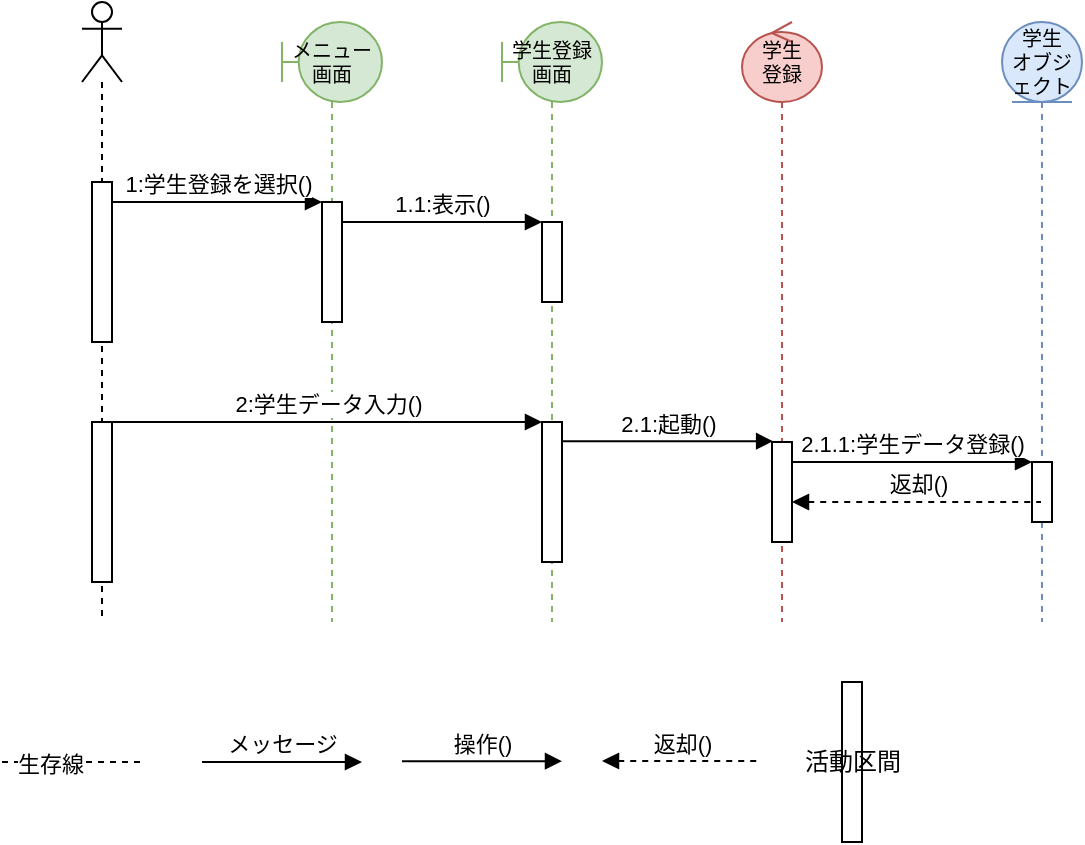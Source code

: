 <mxfile version="28.1.2">
  <diagram name="ページ1" id="quGximEWfZg9a1hPmJAD">
    <mxGraphModel dx="786" dy="516" grid="1" gridSize="10" guides="1" tooltips="1" connect="1" arrows="1" fold="1" page="1" pageScale="1" pageWidth="1600" pageHeight="1200" math="0" shadow="0">
      <root>
        <mxCell id="0" />
        <mxCell id="1" parent="0" />
        <mxCell id="Y9guWLenTlW0gcbhfQmO-1" value="" style="shape=umlLifeline;perimeter=lifelinePerimeter;whiteSpace=wrap;html=1;container=1;dropTarget=0;collapsible=0;recursiveResize=0;outlineConnect=0;portConstraint=eastwest;newEdgeStyle={&quot;curved&quot;:0,&quot;rounded&quot;:0};participant=umlActor;" parent="1" vertex="1">
          <mxGeometry x="110" y="130" width="20" height="310" as="geometry" />
        </mxCell>
        <mxCell id="Y9guWLenTlW0gcbhfQmO-9" value="" style="html=1;points=[[0,0,0,0,5],[0,1,0,0,-5],[1,0,0,0,5],[1,1,0,0,-5]];perimeter=orthogonalPerimeter;outlineConnect=0;targetShapes=umlLifeline;portConstraint=eastwest;newEdgeStyle={&quot;curved&quot;:0,&quot;rounded&quot;:0};" parent="Y9guWLenTlW0gcbhfQmO-1" vertex="1">
          <mxGeometry x="5" y="90" width="10" height="80" as="geometry" />
        </mxCell>
        <mxCell id="Y9guWLenTlW0gcbhfQmO-12" value="" style="html=1;points=[[0,0,0,0,5],[0,1,0,0,-5],[1,0,0,0,5],[1,1,0,0,-5]];perimeter=orthogonalPerimeter;outlineConnect=0;targetShapes=umlLifeline;portConstraint=eastwest;newEdgeStyle={&quot;curved&quot;:0,&quot;rounded&quot;:0};" parent="Y9guWLenTlW0gcbhfQmO-1" vertex="1">
          <mxGeometry x="5" y="210" width="10" height="80" as="geometry" />
        </mxCell>
        <mxCell id="Y9guWLenTlW0gcbhfQmO-3" value="メニュー画面" style="shape=umlLifeline;perimeter=lifelinePerimeter;whiteSpace=wrap;html=1;container=1;dropTarget=0;collapsible=0;recursiveResize=0;outlineConnect=0;portConstraint=eastwest;newEdgeStyle={&quot;curved&quot;:0,&quot;rounded&quot;:0};participant=umlBoundary;fontSize=10;align=center;verticalAlign=middle;fillColor=#d5e8d4;strokeColor=#82b366;" parent="1" vertex="1">
          <mxGeometry x="210" y="140" width="50" height="300" as="geometry" />
        </mxCell>
        <mxCell id="Y9guWLenTlW0gcbhfQmO-10" value="" style="html=1;points=[[0,0,0,0,5],[0,1,0,0,-5],[1,0,0,0,5],[1,1,0,0,-5]];perimeter=orthogonalPerimeter;outlineConnect=0;targetShapes=umlLifeline;portConstraint=eastwest;newEdgeStyle={&quot;curved&quot;:0,&quot;rounded&quot;:0};" parent="Y9guWLenTlW0gcbhfQmO-3" vertex="1">
          <mxGeometry x="20" y="90" width="10" height="60" as="geometry" />
        </mxCell>
        <mxCell id="Y9guWLenTlW0gcbhfQmO-5" value="学生登録画面" style="shape=umlLifeline;perimeter=lifelinePerimeter;whiteSpace=wrap;html=1;container=1;dropTarget=0;collapsible=0;recursiveResize=0;outlineConnect=0;portConstraint=eastwest;newEdgeStyle={&quot;curved&quot;:0,&quot;rounded&quot;:0};participant=umlBoundary;fontSize=10;align=center;verticalAlign=middle;fillColor=#d5e8d4;strokeColor=#82b366;" parent="1" vertex="1">
          <mxGeometry x="320" y="140" width="50" height="300" as="geometry" />
        </mxCell>
        <mxCell id="Y9guWLenTlW0gcbhfQmO-11" value="" style="html=1;points=[[0,0,0,0,5],[0,1,0,0,-5],[1,0,0,0,5],[1,1,0,0,-5]];perimeter=orthogonalPerimeter;outlineConnect=0;targetShapes=umlLifeline;portConstraint=eastwest;newEdgeStyle={&quot;curved&quot;:0,&quot;rounded&quot;:0};" parent="Y9guWLenTlW0gcbhfQmO-5" vertex="1">
          <mxGeometry x="20" y="100" width="10" height="40" as="geometry" />
        </mxCell>
        <mxCell id="Y9guWLenTlW0gcbhfQmO-13" value="" style="html=1;points=[[0,0,0,0,5],[0,1,0,0,-5],[1,0,0,0,5],[1,1,0,0,-5]];perimeter=orthogonalPerimeter;outlineConnect=0;targetShapes=umlLifeline;portConstraint=eastwest;newEdgeStyle={&quot;curved&quot;:0,&quot;rounded&quot;:0};" parent="Y9guWLenTlW0gcbhfQmO-5" vertex="1">
          <mxGeometry x="20" y="200" width="10" height="70" as="geometry" />
        </mxCell>
        <mxCell id="Y9guWLenTlW0gcbhfQmO-6" value="学生&lt;div&gt;&lt;span style=&quot;background-color: transparent; color: light-dark(rgb(0, 0, 0), rgb(255, 255, 255));&quot;&gt;登録&lt;/span&gt;&lt;/div&gt;" style="shape=umlLifeline;perimeter=lifelinePerimeter;whiteSpace=wrap;html=1;container=1;dropTarget=0;collapsible=0;recursiveResize=0;outlineConnect=0;portConstraint=eastwest;newEdgeStyle={&quot;curved&quot;:0,&quot;rounded&quot;:0};participant=umlControl;fontSize=10;fillColor=#f8cecc;strokeColor=#b85450;" parent="1" vertex="1">
          <mxGeometry x="440" y="140" width="40" height="300" as="geometry" />
        </mxCell>
        <mxCell id="Y9guWLenTlW0gcbhfQmO-15" value="" style="html=1;points=[[0,0,0,0,5],[0,1,0,0,-5],[1,0,0,0,5],[1,1,0,0,-5]];perimeter=orthogonalPerimeter;outlineConnect=0;targetShapes=umlLifeline;portConstraint=eastwest;newEdgeStyle={&quot;curved&quot;:0,&quot;rounded&quot;:0};" parent="Y9guWLenTlW0gcbhfQmO-6" vertex="1">
          <mxGeometry x="15" y="210" width="10" height="50" as="geometry" />
        </mxCell>
        <mxCell id="Y9guWLenTlW0gcbhfQmO-8" value="学生&lt;br&gt;オブジェクト" style="shape=umlLifeline;perimeter=lifelinePerimeter;whiteSpace=wrap;html=1;container=1;dropTarget=0;collapsible=0;recursiveResize=0;outlineConnect=0;portConstraint=eastwest;newEdgeStyle={&quot;curved&quot;:0,&quot;rounded&quot;:0};participant=umlEntity;fontSize=10;fillColor=#dae8fc;strokeColor=#6c8ebf;" parent="1" vertex="1">
          <mxGeometry x="570" y="140" width="40" height="300" as="geometry" />
        </mxCell>
        <mxCell id="Y9guWLenTlW0gcbhfQmO-14" value="" style="html=1;points=[[0,0,0,0,5],[0,1,0,0,-5],[1,0,0,0,5],[1,1,0,0,-5]];perimeter=orthogonalPerimeter;outlineConnect=0;targetShapes=umlLifeline;portConstraint=eastwest;newEdgeStyle={&quot;curved&quot;:0,&quot;rounded&quot;:0};" parent="Y9guWLenTlW0gcbhfQmO-8" vertex="1">
          <mxGeometry x="15" y="220" width="10" height="30" as="geometry" />
        </mxCell>
        <mxCell id="Y9guWLenTlW0gcbhfQmO-16" value="1:学生登録を選択()" style="html=1;verticalAlign=bottom;endArrow=block;curved=0;rounded=0;" parent="1" edge="1">
          <mxGeometry width="80" relative="1" as="geometry">
            <mxPoint x="125" y="230" as="sourcePoint" />
            <mxPoint x="230" y="230" as="targetPoint" />
          </mxGeometry>
        </mxCell>
        <mxCell id="Y9guWLenTlW0gcbhfQmO-17" value="1.1:表示()" style="html=1;verticalAlign=bottom;endArrow=block;curved=0;rounded=0;" parent="1" edge="1">
          <mxGeometry width="80" relative="1" as="geometry">
            <mxPoint x="240" y="240" as="sourcePoint" />
            <mxPoint x="340" y="240" as="targetPoint" />
          </mxGeometry>
        </mxCell>
        <mxCell id="Y9guWLenTlW0gcbhfQmO-18" value="2:学生データ入力()" style="html=1;verticalAlign=bottom;endArrow=block;curved=0;rounded=0;entryX=0;entryY=0;entryDx=0;entryDy=5;entryPerimeter=0;" parent="1" edge="1">
          <mxGeometry width="80" relative="1" as="geometry">
            <mxPoint x="125" y="340" as="sourcePoint" />
            <mxPoint x="340" y="340" as="targetPoint" />
          </mxGeometry>
        </mxCell>
        <mxCell id="Y9guWLenTlW0gcbhfQmO-19" value="2.1:起動()" style="html=1;verticalAlign=bottom;endArrow=block;curved=0;rounded=0;entryX=0.056;entryY=-0.008;entryDx=0;entryDy=0;entryPerimeter=0;" parent="1" source="Y9guWLenTlW0gcbhfQmO-13" target="Y9guWLenTlW0gcbhfQmO-15" edge="1">
          <mxGeometry width="80" relative="1" as="geometry">
            <mxPoint x="370" y="350" as="sourcePoint" />
            <mxPoint x="420" y="350" as="targetPoint" />
          </mxGeometry>
        </mxCell>
        <mxCell id="Y9guWLenTlW0gcbhfQmO-21" value="2.1.1:学生データ登録()" style="html=1;verticalAlign=bottom;endArrow=block;curved=0;rounded=0;" parent="1" edge="1">
          <mxGeometry width="80" relative="1" as="geometry">
            <mxPoint x="465" y="360" as="sourcePoint" />
            <mxPoint x="585" y="360" as="targetPoint" />
          </mxGeometry>
        </mxCell>
        <mxCell id="Y9guWLenTlW0gcbhfQmO-22" value="" style="endArrow=none;dashed=1;html=1;rounded=0;" parent="1" edge="1">
          <mxGeometry width="50" height="50" relative="1" as="geometry">
            <mxPoint x="70" y="510" as="sourcePoint" />
            <mxPoint x="140" y="510" as="targetPoint" />
          </mxGeometry>
        </mxCell>
        <mxCell id="Y9guWLenTlW0gcbhfQmO-23" value="生存線" style="edgeLabel;html=1;align=center;verticalAlign=middle;resizable=0;points=[];" parent="Y9guWLenTlW0gcbhfQmO-22" vertex="1" connectable="0">
          <mxGeometry x="-0.311" y="-1" relative="1" as="geometry">
            <mxPoint as="offset" />
          </mxGeometry>
        </mxCell>
        <mxCell id="Y9guWLenTlW0gcbhfQmO-25" value="メッセージ" style="html=1;verticalAlign=bottom;endArrow=block;curved=0;rounded=0;" parent="1" edge="1">
          <mxGeometry width="80" relative="1" as="geometry">
            <mxPoint x="170" y="510" as="sourcePoint" />
            <mxPoint x="250" y="510" as="targetPoint" />
          </mxGeometry>
        </mxCell>
        <mxCell id="Y9guWLenTlW0gcbhfQmO-26" value="活動区間" style="html=1;points=[[0,0,0,0,5],[0,1,0,0,-5],[1,0,0,0,5],[1,1,0,0,-5]];perimeter=orthogonalPerimeter;outlineConnect=0;targetShapes=umlLifeline;portConstraint=eastwest;newEdgeStyle={&quot;curved&quot;:0,&quot;rounded&quot;:0};" parent="1" vertex="1">
          <mxGeometry x="490" y="470" width="10" height="80" as="geometry" />
        </mxCell>
        <mxCell id="Y9guWLenTlW0gcbhfQmO-27" value="操作()" style="html=1;verticalAlign=bottom;endArrow=block;curved=0;rounded=0;" parent="1" edge="1">
          <mxGeometry width="80" relative="1" as="geometry">
            <mxPoint x="270" y="509.58" as="sourcePoint" />
            <mxPoint x="350" y="509.58" as="targetPoint" />
          </mxGeometry>
        </mxCell>
        <mxCell id="13jo4OXk_p2jBao4gAXZ-1" value="返却()" style="html=1;verticalAlign=bottom;endArrow=none;curved=0;rounded=0;endFill=0;startArrow=block;startFill=1;dashed=1;" edge="1" parent="1">
          <mxGeometry width="80" relative="1" as="geometry">
            <mxPoint x="370" y="509.5" as="sourcePoint" />
            <mxPoint x="450" y="509.5" as="targetPoint" />
          </mxGeometry>
        </mxCell>
        <mxCell id="13jo4OXk_p2jBao4gAXZ-2" value="返却()" style="html=1;verticalAlign=bottom;endArrow=none;curved=0;rounded=0;endFill=0;startArrow=block;startFill=1;dashed=1;exitX=1;exitY=1;exitDx=0;exitDy=-5;exitPerimeter=0;" edge="1" parent="1">
          <mxGeometry width="80" relative="1" as="geometry">
            <mxPoint x="465" y="380" as="sourcePoint" />
            <mxPoint x="589.5" y="380" as="targetPoint" />
          </mxGeometry>
        </mxCell>
      </root>
    </mxGraphModel>
  </diagram>
</mxfile>
